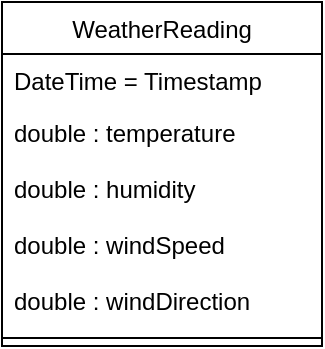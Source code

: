 <mxfile version="26.2.14">
  <diagram name="Page-1" id="vDdwRJ8I1xKueYTmIaqi">
    <mxGraphModel dx="1796" dy="1007" grid="1" gridSize="10" guides="1" tooltips="1" connect="1" arrows="1" fold="1" page="1" pageScale="1" pageWidth="827" pageHeight="1169" math="0" shadow="0">
      <root>
        <mxCell id="0" />
        <mxCell id="1" parent="0" />
        <mxCell id="rFIophsejLuLWeRCSa0x-1" value="WeatherReading" style="swimlane;fontStyle=0;align=center;verticalAlign=top;childLayout=stackLayout;horizontal=1;startSize=26;horizontalStack=0;resizeParent=1;resizeLast=0;collapsible=1;marginBottom=0;rounded=0;shadow=0;strokeWidth=1;" vertex="1" parent="1">
          <mxGeometry x="320" y="260" width="160" height="172" as="geometry">
            <mxRectangle x="340" y="380" width="170" height="26" as="alternateBounds" />
          </mxGeometry>
        </mxCell>
        <mxCell id="rFIophsejLuLWeRCSa0x-2" value="DateTime = Timestamp" style="text;align=left;verticalAlign=top;spacingLeft=4;spacingRight=4;overflow=hidden;rotatable=0;points=[[0,0.5],[1,0.5]];portConstraint=eastwest;" vertex="1" parent="rFIophsejLuLWeRCSa0x-1">
          <mxGeometry y="26" width="160" height="26" as="geometry" />
        </mxCell>
        <mxCell id="rFIophsejLuLWeRCSa0x-3" value="double : temperature " style="text;align=left;verticalAlign=top;spacingLeft=4;spacingRight=4;overflow=hidden;rotatable=0;points=[[0,0.5],[1,0.5]];portConstraint=eastwest;" vertex="1" parent="rFIophsejLuLWeRCSa0x-1">
          <mxGeometry y="52" width="160" height="28" as="geometry" />
        </mxCell>
        <mxCell id="rFIophsejLuLWeRCSa0x-4" value="double : humidity" style="text;align=left;verticalAlign=top;spacingLeft=4;spacingRight=4;overflow=hidden;rotatable=0;points=[[0,0.5],[1,0.5]];portConstraint=eastwest;" vertex="1" parent="rFIophsejLuLWeRCSa0x-1">
          <mxGeometry y="80" width="160" height="28" as="geometry" />
        </mxCell>
        <mxCell id="rFIophsejLuLWeRCSa0x-5" value="double : windSpeed" style="text;align=left;verticalAlign=top;spacingLeft=4;spacingRight=4;overflow=hidden;rotatable=0;points=[[0,0.5],[1,0.5]];portConstraint=eastwest;" vertex="1" parent="rFIophsejLuLWeRCSa0x-1">
          <mxGeometry y="108" width="160" height="28" as="geometry" />
        </mxCell>
        <mxCell id="rFIophsejLuLWeRCSa0x-6" value="double : windDirection" style="text;align=left;verticalAlign=top;spacingLeft=4;spacingRight=4;overflow=hidden;rotatable=0;points=[[0,0.5],[1,0.5]];portConstraint=eastwest;" vertex="1" parent="rFIophsejLuLWeRCSa0x-1">
          <mxGeometry y="136" width="160" height="28" as="geometry" />
        </mxCell>
        <mxCell id="rFIophsejLuLWeRCSa0x-7" value="" style="line;html=1;strokeWidth=1;align=left;verticalAlign=middle;spacingTop=-1;spacingLeft=3;spacingRight=3;rotatable=0;labelPosition=right;points=[];portConstraint=eastwest;" vertex="1" parent="rFIophsejLuLWeRCSa0x-1">
          <mxGeometry y="164" width="160" height="8" as="geometry" />
        </mxCell>
      </root>
    </mxGraphModel>
  </diagram>
</mxfile>
